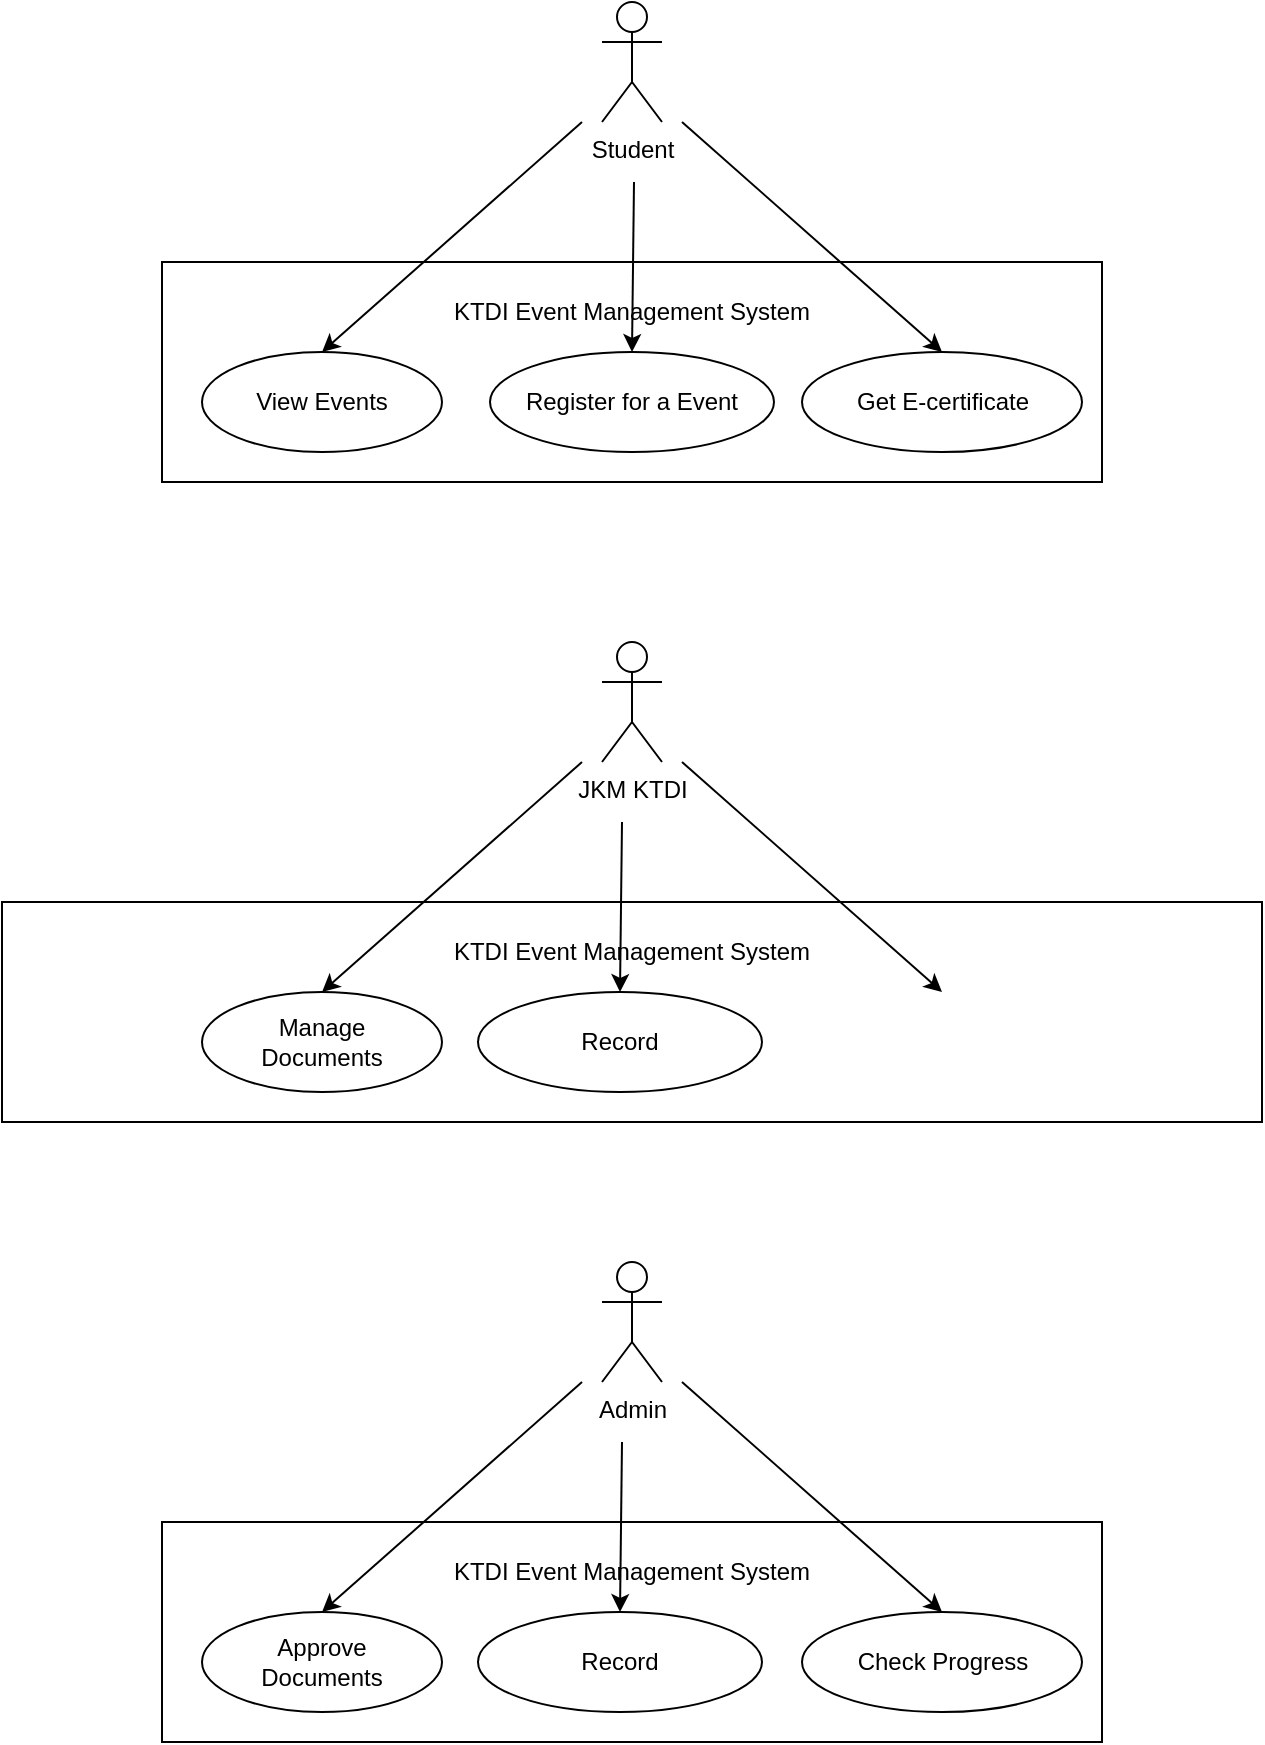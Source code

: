 <mxfile>
    <diagram id="vYs8UwvgQ2NDb4jDfUqr" name="actor">
        <mxGraphModel grid="1" page="1" gridSize="10" guides="1" tooltips="1" connect="1" arrows="1" fold="1" pageScale="1" pageWidth="850" pageHeight="1100" math="0" shadow="0">
            <root>
                <mxCell id="0"/>
                <mxCell id="1" parent="0"/>
                <mxCell id="4mWlzIuWLO6INrVy0wRm-33" value="" style="group" connectable="0" vertex="1" parent="1">
                    <mxGeometry x="510" y="575" width="230" height="65" as="geometry"/>
                </mxCell>
                <mxCell id="4mWlzIuWLO6INrVy0wRm-34" value="" style="ellipse;whiteSpace=wrap;html=1;" vertex="1" parent="4mWlzIuWLO6INrVy0wRm-33">
                    <mxGeometry width="140" height="50" as="geometry"/>
                </mxCell>
                <mxCell id="4mWlzIuWLO6INrVy0wRm-35" value="Distribute Tasks" style="text;strokeColor=none;align=center;fillColor=none;html=1;verticalAlign=middle;whiteSpace=wrap;rounded=0;" vertex="1" parent="4mWlzIuWLO6INrVy0wRm-33">
                    <mxGeometry x="11.667" y="10" width="116.667" height="30" as="geometry"/>
                </mxCell>
                <mxCell id="4mWlzIuWLO6INrVy0wRm-25" value="" style="rounded=0;whiteSpace=wrap;html=1;" vertex="1" parent="4mWlzIuWLO6INrVy0wRm-33">
                    <mxGeometry x="-400" y="-45" width="630" height="110" as="geometry"/>
                </mxCell>
                <mxCell id="4mWlzIuWLO6INrVy0wRm-9" value="Student&lt;br&gt;" style="shape=umlActor;verticalLabelPosition=bottom;verticalAlign=top;html=1;outlineConnect=0;" vertex="1" parent="1">
                    <mxGeometry x="410" y="80" width="30" height="60" as="geometry"/>
                </mxCell>
                <mxCell id="4mWlzIuWLO6INrVy0wRm-10" value="" style="rounded=0;whiteSpace=wrap;html=1;" vertex="1" parent="1">
                    <mxGeometry x="190" y="210" width="470" height="110" as="geometry"/>
                </mxCell>
                <mxCell id="4mWlzIuWLO6INrVy0wRm-11" value="KTDI Event Management System" style="text;strokeColor=none;align=center;fillColor=none;html=1;verticalAlign=middle;whiteSpace=wrap;rounded=0;" vertex="1" parent="1">
                    <mxGeometry x="260" y="220" width="330" height="30" as="geometry"/>
                </mxCell>
                <mxCell id="4mWlzIuWLO6INrVy0wRm-12" value="" style="group" connectable="0" vertex="1" parent="1">
                    <mxGeometry x="210" y="255" width="120" height="50" as="geometry"/>
                </mxCell>
                <mxCell id="4mWlzIuWLO6INrVy0wRm-13" value="" style="ellipse;whiteSpace=wrap;html=1;" vertex="1" parent="4mWlzIuWLO6INrVy0wRm-12">
                    <mxGeometry width="120" height="50" as="geometry"/>
                </mxCell>
                <mxCell id="4mWlzIuWLO6INrVy0wRm-14" value="View Events" style="text;strokeColor=none;align=center;fillColor=none;html=1;verticalAlign=middle;whiteSpace=wrap;rounded=0;" vertex="1" parent="4mWlzIuWLO6INrVy0wRm-12">
                    <mxGeometry x="10" y="10" width="100" height="30" as="geometry"/>
                </mxCell>
                <mxCell id="4mWlzIuWLO6INrVy0wRm-18" value="" style="group" connectable="0" vertex="1" parent="1">
                    <mxGeometry x="510" y="255" width="140" height="50" as="geometry"/>
                </mxCell>
                <mxCell id="4mWlzIuWLO6INrVy0wRm-19" value="" style="ellipse;whiteSpace=wrap;html=1;" vertex="1" parent="4mWlzIuWLO6INrVy0wRm-18">
                    <mxGeometry width="140" height="50" as="geometry"/>
                </mxCell>
                <mxCell id="4mWlzIuWLO6INrVy0wRm-20" value="Get E-certificate" style="text;strokeColor=none;align=center;fillColor=none;html=1;verticalAlign=middle;whiteSpace=wrap;rounded=0;" vertex="1" parent="4mWlzIuWLO6INrVy0wRm-18">
                    <mxGeometry x="11.667" y="10" width="116.667" height="30" as="geometry"/>
                </mxCell>
                <mxCell id="4mWlzIuWLO6INrVy0wRm-21" value="" style="endArrow=classic;html=1;entryX=0.5;entryY=0;entryDx=0;entryDy=0;" edge="1" parent="1" target="4mWlzIuWLO6INrVy0wRm-13">
                    <mxGeometry width="50" height="50" relative="1" as="geometry">
                        <mxPoint x="400" y="140" as="sourcePoint"/>
                        <mxPoint x="380" y="110" as="targetPoint"/>
                    </mxGeometry>
                </mxCell>
                <mxCell id="4mWlzIuWLO6INrVy0wRm-23" value="" style="endArrow=classic;html=1;entryX=0.5;entryY=0;entryDx=0;entryDy=0;" edge="1" parent="1" target="4mWlzIuWLO6INrVy0wRm-19">
                    <mxGeometry width="50" height="50" relative="1" as="geometry">
                        <mxPoint x="450" y="140" as="sourcePoint"/>
                        <mxPoint x="460" y="190" as="targetPoint"/>
                    </mxGeometry>
                </mxCell>
                <mxCell id="4mWlzIuWLO6INrVy0wRm-24" value="JKM KTDI" style="shape=umlActor;verticalLabelPosition=bottom;verticalAlign=top;html=1;outlineConnect=0;" vertex="1" parent="1">
                    <mxGeometry x="410" y="400" width="30" height="60" as="geometry"/>
                </mxCell>
                <mxCell id="4mWlzIuWLO6INrVy0wRm-26" value="KTDI Event Management System" style="text;strokeColor=none;align=center;fillColor=none;html=1;verticalAlign=middle;whiteSpace=wrap;rounded=0;" vertex="1" parent="1">
                    <mxGeometry x="260" y="540" width="330" height="30" as="geometry"/>
                </mxCell>
                <mxCell id="4mWlzIuWLO6INrVy0wRm-27" value="" style="group" connectable="0" vertex="1" parent="1">
                    <mxGeometry x="210" y="575" width="120" height="50" as="geometry"/>
                </mxCell>
                <mxCell id="4mWlzIuWLO6INrVy0wRm-28" value="" style="ellipse;whiteSpace=wrap;html=1;" vertex="1" parent="4mWlzIuWLO6INrVy0wRm-27">
                    <mxGeometry width="120" height="50" as="geometry"/>
                </mxCell>
                <mxCell id="4mWlzIuWLO6INrVy0wRm-29" value="Manage Documents" style="text;strokeColor=none;align=center;fillColor=none;html=1;verticalAlign=middle;whiteSpace=wrap;rounded=0;" vertex="1" parent="4mWlzIuWLO6INrVy0wRm-27">
                    <mxGeometry x="10" y="10" width="100" height="30" as="geometry"/>
                </mxCell>
                <mxCell id="4mWlzIuWLO6INrVy0wRm-30" value="" style="group" connectable="0" vertex="1" parent="1">
                    <mxGeometry x="348" y="575" width="142" height="50" as="geometry"/>
                </mxCell>
                <mxCell id="4mWlzIuWLO6INrVy0wRm-31" value="" style="ellipse;whiteSpace=wrap;html=1;" vertex="1" parent="4mWlzIuWLO6INrVy0wRm-30">
                    <mxGeometry width="142" height="50" as="geometry"/>
                </mxCell>
                <mxCell id="4mWlzIuWLO6INrVy0wRm-32" value="Record" style="text;strokeColor=none;align=center;fillColor=none;html=1;verticalAlign=middle;whiteSpace=wrap;rounded=0;" vertex="1" parent="4mWlzIuWLO6INrVy0wRm-30">
                    <mxGeometry x="11.833" y="10" width="118.333" height="30" as="geometry"/>
                </mxCell>
                <mxCell id="4mWlzIuWLO6INrVy0wRm-36" value="" style="endArrow=classic;html=1;entryX=0.5;entryY=0;entryDx=0;entryDy=0;" edge="1" parent="1" target="4mWlzIuWLO6INrVy0wRm-28">
                    <mxGeometry width="50" height="50" relative="1" as="geometry">
                        <mxPoint x="400" y="460" as="sourcePoint"/>
                        <mxPoint x="380" y="430" as="targetPoint"/>
                    </mxGeometry>
                </mxCell>
                <mxCell id="4mWlzIuWLO6INrVy0wRm-37" value="" style="endArrow=classic;html=1;entryX=0.5;entryY=0;entryDx=0;entryDy=0;" edge="1" parent="1" target="4mWlzIuWLO6INrVy0wRm-31">
                    <mxGeometry width="50" height="50" relative="1" as="geometry">
                        <mxPoint x="420" y="490" as="sourcePoint"/>
                        <mxPoint x="420" y="510" as="targetPoint"/>
                    </mxGeometry>
                </mxCell>
                <mxCell id="4mWlzIuWLO6INrVy0wRm-38" value="" style="endArrow=classic;html=1;entryX=0.5;entryY=0;entryDx=0;entryDy=0;" edge="1" parent="1" target="4mWlzIuWLO6INrVy0wRm-34">
                    <mxGeometry width="50" height="50" relative="1" as="geometry">
                        <mxPoint x="450" y="460" as="sourcePoint"/>
                        <mxPoint x="460" y="510" as="targetPoint"/>
                    </mxGeometry>
                </mxCell>
                <mxCell id="4mWlzIuWLO6INrVy0wRm-39" value="Admin" style="shape=umlActor;verticalLabelPosition=bottom;verticalAlign=top;html=1;outlineConnect=0;" vertex="1" parent="1">
                    <mxGeometry x="410" y="710" width="30" height="60" as="geometry"/>
                </mxCell>
                <mxCell id="4mWlzIuWLO6INrVy0wRm-40" value="" style="rounded=0;whiteSpace=wrap;html=1;" vertex="1" parent="1">
                    <mxGeometry x="190" y="840" width="470" height="110" as="geometry"/>
                </mxCell>
                <mxCell id="4mWlzIuWLO6INrVy0wRm-41" value="KTDI Event Management System" style="text;strokeColor=none;align=center;fillColor=none;html=1;verticalAlign=middle;whiteSpace=wrap;rounded=0;" vertex="1" parent="1">
                    <mxGeometry x="260" y="850" width="330" height="30" as="geometry"/>
                </mxCell>
                <mxCell id="4mWlzIuWLO6INrVy0wRm-42" value="" style="group" connectable="0" vertex="1" parent="1">
                    <mxGeometry x="210" y="885" width="120" height="50" as="geometry"/>
                </mxCell>
                <mxCell id="4mWlzIuWLO6INrVy0wRm-43" value="" style="ellipse;whiteSpace=wrap;html=1;" vertex="1" parent="4mWlzIuWLO6INrVy0wRm-42">
                    <mxGeometry width="120" height="50" as="geometry"/>
                </mxCell>
                <mxCell id="4mWlzIuWLO6INrVy0wRm-44" value="Approve Documents" style="text;strokeColor=none;align=center;fillColor=none;html=1;verticalAlign=middle;whiteSpace=wrap;rounded=0;" vertex="1" parent="4mWlzIuWLO6INrVy0wRm-42">
                    <mxGeometry x="10" y="10" width="100" height="30" as="geometry"/>
                </mxCell>
                <mxCell id="4mWlzIuWLO6INrVy0wRm-45" value="" style="group" connectable="0" vertex="1" parent="1">
                    <mxGeometry x="348" y="885" width="142" height="50" as="geometry"/>
                </mxCell>
                <mxCell id="4mWlzIuWLO6INrVy0wRm-46" value="" style="ellipse;whiteSpace=wrap;html=1;" vertex="1" parent="4mWlzIuWLO6INrVy0wRm-45">
                    <mxGeometry width="142" height="50" as="geometry"/>
                </mxCell>
                <mxCell id="4mWlzIuWLO6INrVy0wRm-47" value="Record" style="text;strokeColor=none;align=center;fillColor=none;html=1;verticalAlign=middle;whiteSpace=wrap;rounded=0;" vertex="1" parent="4mWlzIuWLO6INrVy0wRm-45">
                    <mxGeometry x="11.833" y="10" width="118.333" height="30" as="geometry"/>
                </mxCell>
                <mxCell id="4mWlzIuWLO6INrVy0wRm-48" value="" style="group" connectable="0" vertex="1" parent="1">
                    <mxGeometry x="510" y="885" width="140" height="50" as="geometry"/>
                </mxCell>
                <mxCell id="4mWlzIuWLO6INrVy0wRm-49" value="" style="ellipse;whiteSpace=wrap;html=1;" vertex="1" parent="4mWlzIuWLO6INrVy0wRm-48">
                    <mxGeometry width="140" height="50" as="geometry"/>
                </mxCell>
                <mxCell id="4mWlzIuWLO6INrVy0wRm-50" value="Check Progress" style="text;strokeColor=none;align=center;fillColor=none;html=1;verticalAlign=middle;whiteSpace=wrap;rounded=0;" vertex="1" parent="4mWlzIuWLO6INrVy0wRm-48">
                    <mxGeometry x="11.667" y="10" width="116.667" height="30" as="geometry"/>
                </mxCell>
                <mxCell id="4mWlzIuWLO6INrVy0wRm-51" value="" style="endArrow=classic;html=1;entryX=0.5;entryY=0;entryDx=0;entryDy=0;" edge="1" parent="1" target="4mWlzIuWLO6INrVy0wRm-43">
                    <mxGeometry width="50" height="50" relative="1" as="geometry">
                        <mxPoint x="400" y="770" as="sourcePoint"/>
                        <mxPoint x="380" y="740" as="targetPoint"/>
                    </mxGeometry>
                </mxCell>
                <mxCell id="4mWlzIuWLO6INrVy0wRm-52" value="" style="endArrow=classic;html=1;entryX=0.5;entryY=0;entryDx=0;entryDy=0;" edge="1" parent="1" target="4mWlzIuWLO6INrVy0wRm-46">
                    <mxGeometry width="50" height="50" relative="1" as="geometry">
                        <mxPoint x="420" y="800" as="sourcePoint"/>
                        <mxPoint x="420" y="820" as="targetPoint"/>
                    </mxGeometry>
                </mxCell>
                <mxCell id="4mWlzIuWLO6INrVy0wRm-53" value="" style="endArrow=classic;html=1;entryX=0.5;entryY=0;entryDx=0;entryDy=0;" edge="1" parent="1" target="4mWlzIuWLO6INrVy0wRm-49">
                    <mxGeometry width="50" height="50" relative="1" as="geometry">
                        <mxPoint x="450" y="770" as="sourcePoint"/>
                        <mxPoint x="460" y="820" as="targetPoint"/>
                    </mxGeometry>
                </mxCell>
                <mxCell id="E4qRGEW4nuFTTpNjo29g-3" value="" style="group" connectable="0" vertex="1" parent="1">
                    <mxGeometry x="354" y="255" width="142" height="50" as="geometry"/>
                </mxCell>
                <mxCell id="E4qRGEW4nuFTTpNjo29g-4" value="" style="ellipse;whiteSpace=wrap;html=1;" vertex="1" parent="E4qRGEW4nuFTTpNjo29g-3">
                    <mxGeometry width="142" height="50" as="geometry"/>
                </mxCell>
                <mxCell id="E4qRGEW4nuFTTpNjo29g-5" value="Register for a Event" style="text;strokeColor=none;align=center;fillColor=none;html=1;verticalAlign=middle;whiteSpace=wrap;rounded=0;" vertex="1" parent="E4qRGEW4nuFTTpNjo29g-3">
                    <mxGeometry x="11.833" y="10" width="118.333" height="30" as="geometry"/>
                </mxCell>
                <mxCell id="E4qRGEW4nuFTTpNjo29g-6" value="" style="endArrow=classic;html=1;entryX=0.5;entryY=0;entryDx=0;entryDy=0;" edge="1" parent="1" target="E4qRGEW4nuFTTpNjo29g-4">
                    <mxGeometry width="50" height="50" relative="1" as="geometry">
                        <mxPoint x="426" y="170" as="sourcePoint"/>
                        <mxPoint x="426" y="190" as="targetPoint"/>
                    </mxGeometry>
                </mxCell>
            </root>
        </mxGraphModel>
    </diagram>
    <diagram id="fxJPTXVTithkEzRg_fZR" name="use case">
        <mxGraphModel dx="1105" dy="677" grid="1" gridSize="10" guides="1" tooltips="1" connect="1" arrows="1" fold="1" page="1" pageScale="1" pageWidth="850" pageHeight="1100" math="0" shadow="0">
            <root>
                <mxCell id="0"/>
                <mxCell id="1" parent="0"/>
                <mxCell id="BCjrZRNlnvdyLLDq-32p-7" value="" style="rounded=0;whiteSpace=wrap;html=1;" vertex="1" parent="1">
                    <mxGeometry x="220" y="60" width="550" height="980" as="geometry"/>
                </mxCell>
                <mxCell id="anlZpZ3lQmdi0bTFCXRw-2" style="edgeStyle=none;html=1;exitX=0.5;exitY=0;exitDx=0;exitDy=0;exitPerimeter=0;entryX=0;entryY=0.5;entryDx=0;entryDy=0;fontSize=14;" edge="1" parent="1" source="BCjrZRNlnvdyLLDq-32p-1" target="BCjrZRNlnvdyLLDq-32p-11">
                    <mxGeometry relative="1" as="geometry"/>
                </mxCell>
                <mxCell id="anlZpZ3lQmdi0bTFCXRw-3" style="edgeStyle=none;html=1;exitX=1;exitY=0.333;exitDx=0;exitDy=0;exitPerimeter=0;fontSize=14;" edge="1" parent="1" source="BCjrZRNlnvdyLLDq-32p-1" target="BCjrZRNlnvdyLLDq-32p-12">
                    <mxGeometry relative="1" as="geometry"/>
                </mxCell>
                <mxCell id="anlZpZ3lQmdi0bTFCXRw-4" style="edgeStyle=none;html=1;exitX=0.5;exitY=0.5;exitDx=0;exitDy=0;exitPerimeter=0;entryX=0;entryY=0.5;entryDx=0;entryDy=0;fontSize=14;" edge="1" parent="1" source="BCjrZRNlnvdyLLDq-32p-1" target="BCjrZRNlnvdyLLDq-32p-13">
                    <mxGeometry relative="1" as="geometry"/>
                </mxCell>
                <mxCell id="anlZpZ3lQmdi0bTFCXRw-5" style="edgeStyle=none;html=1;exitX=1;exitY=1;exitDx=0;exitDy=0;exitPerimeter=0;entryX=0;entryY=0.5;entryDx=0;entryDy=0;fontSize=14;" edge="1" parent="1" source="BCjrZRNlnvdyLLDq-32p-1" target="anlZpZ3lQmdi0bTFCXRw-1">
                    <mxGeometry relative="1" as="geometry"/>
                </mxCell>
                <mxCell id="BCjrZRNlnvdyLLDq-32p-1" value="Student" style="shape=umlActor;verticalLabelPosition=bottom;verticalAlign=top;html=1;outlineConnect=0;" vertex="1" parent="1">
                    <mxGeometry x="95" y="220" width="40" height="70" as="geometry"/>
                </mxCell>
                <mxCell id="BCjrZRNlnvdyLLDq-32p-25" style="edgeStyle=none;html=1;exitX=0.5;exitY=0;exitDx=0;exitDy=0;exitPerimeter=0;entryX=0;entryY=0.5;entryDx=0;entryDy=0;fontSize=14;" edge="1" parent="1" source="BCjrZRNlnvdyLLDq-32p-2" target="BCjrZRNlnvdyLLDq-32p-14">
                    <mxGeometry relative="1" as="geometry"/>
                </mxCell>
                <mxCell id="BCjrZRNlnvdyLLDq-32p-26" style="edgeStyle=none;html=1;exitX=1;exitY=0.333;exitDx=0;exitDy=0;exitPerimeter=0;entryX=0;entryY=0.5;entryDx=0;entryDy=0;fontSize=14;" edge="1" parent="1" source="BCjrZRNlnvdyLLDq-32p-2" target="BCjrZRNlnvdyLLDq-32p-15">
                    <mxGeometry relative="1" as="geometry"/>
                </mxCell>
                <mxCell id="BCjrZRNlnvdyLLDq-32p-27" style="edgeStyle=none;html=1;exitX=0.5;exitY=0.5;exitDx=0;exitDy=0;exitPerimeter=0;entryX=0;entryY=0.5;entryDx=0;entryDy=0;fontSize=14;" edge="1" parent="1" source="BCjrZRNlnvdyLLDq-32p-2" target="BCjrZRNlnvdyLLDq-32p-16">
                    <mxGeometry relative="1" as="geometry"/>
                </mxCell>
                <mxCell id="BCjrZRNlnvdyLLDq-32p-28" style="edgeStyle=none;html=1;exitX=1;exitY=1;exitDx=0;exitDy=0;exitPerimeter=0;entryX=0;entryY=0.5;entryDx=0;entryDy=0;fontSize=14;" edge="1" parent="1" source="BCjrZRNlnvdyLLDq-32p-2" target="BCjrZRNlnvdyLLDq-32p-21">
                    <mxGeometry relative="1" as="geometry"/>
                </mxCell>
                <mxCell id="cyQij4pagCAyyz8DKh49-2" style="edgeStyle=none;html=1;exitX=1;exitY=1;exitDx=0;exitDy=0;exitPerimeter=0;entryX=0;entryY=0.5;entryDx=0;entryDy=0;fontSize=14;" edge="1" parent="1" source="BCjrZRNlnvdyLLDq-32p-2" target="cyQij4pagCAyyz8DKh49-1">
                    <mxGeometry relative="1" as="geometry"/>
                </mxCell>
                <mxCell id="BCjrZRNlnvdyLLDq-32p-2" value="JKM KTDI" style="shape=umlActor;verticalLabelPosition=bottom;verticalAlign=top;html=1;outlineConnect=0;" vertex="1" parent="1">
                    <mxGeometry x="102.5" y="540" width="35" height="70" as="geometry"/>
                </mxCell>
                <mxCell id="BCjrZRNlnvdyLLDq-32p-31" style="edgeStyle=none;html=1;exitX=1;exitY=1;exitDx=0;exitDy=0;exitPerimeter=0;entryX=0;entryY=0.5;entryDx=0;entryDy=0;fontSize=14;" edge="1" parent="1" source="BCjrZRNlnvdyLLDq-32p-3" target="BCjrZRNlnvdyLLDq-32p-20">
                    <mxGeometry relative="1" as="geometry"/>
                </mxCell>
                <mxCell id="BCjrZRNlnvdyLLDq-32p-32" style="edgeStyle=none;html=1;exitX=0.5;exitY=0.5;exitDx=0;exitDy=0;exitPerimeter=0;entryX=0;entryY=0.5;entryDx=0;entryDy=0;fontSize=14;" edge="1" parent="1" source="BCjrZRNlnvdyLLDq-32p-3" target="BCjrZRNlnvdyLLDq-32p-17">
                    <mxGeometry relative="1" as="geometry"/>
                </mxCell>
                <mxCell id="BCjrZRNlnvdyLLDq-32p-33" style="edgeStyle=none;html=1;exitX=1;exitY=0.333;exitDx=0;exitDy=0;exitPerimeter=0;entryX=0;entryY=0.5;entryDx=0;entryDy=0;fontSize=14;" edge="1" parent="1" source="BCjrZRNlnvdyLLDq-32p-3" target="BCjrZRNlnvdyLLDq-32p-18">
                    <mxGeometry relative="1" as="geometry"/>
                </mxCell>
                <mxCell id="BCjrZRNlnvdyLLDq-32p-3" value="KTDI Admin" style="shape=umlActor;verticalLabelPosition=bottom;verticalAlign=top;html=1;outlineConnect=0;" vertex="1" parent="1">
                    <mxGeometry x="92.5" y="810" width="40" height="70" as="geometry"/>
                </mxCell>
                <mxCell id="BCjrZRNlnvdyLLDq-32p-9" value="&lt;font style=&quot;font-size: 24px;&quot;&gt;KTDI Event Management System&lt;/font&gt;" style="text;strokeColor=none;align=center;fillColor=none;html=1;verticalAlign=middle;whiteSpace=wrap;rounded=0;" vertex="1" parent="1">
                    <mxGeometry x="310" y="100" width="390" height="30" as="geometry"/>
                </mxCell>
                <mxCell id="BCjrZRNlnvdyLLDq-32p-11" value="&lt;font style=&quot;font-size: 14px;&quot;&gt;View ongoing and upcoming events&lt;/font&gt;" style="ellipse;whiteSpace=wrap;html=1;fontSize=24;" vertex="1" parent="1">
                    <mxGeometry x="375" y="180" width="275" height="40" as="geometry"/>
                </mxCell>
                <mxCell id="BCjrZRNlnvdyLLDq-32p-12" value="&lt;font style=&quot;font-size: 14px;&quot;&gt;Register to join upcoming events&lt;/font&gt;" style="ellipse;whiteSpace=wrap;html=1;fontSize=24;" vertex="1" parent="1">
                    <mxGeometry x="375" y="235" width="275" height="40" as="geometry"/>
                </mxCell>
                <mxCell id="BCjrZRNlnvdyLLDq-32p-13" value="&lt;font style=&quot;font-size: 14px;&quot;&gt;Provide feedback after attending an event&lt;/font&gt;" style="ellipse;whiteSpace=wrap;html=1;fontSize=24;" vertex="1" parent="1">
                    <mxGeometry x="375" y="290" width="275" height="50" as="geometry"/>
                </mxCell>
                <mxCell id="BCjrZRNlnvdyLLDq-32p-14" value="&lt;font style=&quot;font-size: 14px;&quot;&gt;Upload and organise ongoing and upcoming events&lt;/font&gt;" style="ellipse;whiteSpace=wrap;html=1;fontSize=24;" vertex="1" parent="1">
                    <mxGeometry x="375" y="440" width="275" height="50" as="geometry"/>
                </mxCell>
                <mxCell id="BCjrZRNlnvdyLLDq-32p-15" value="&lt;font style=&quot;font-size: 14px;&quot;&gt;View registered participants&lt;/font&gt;" style="ellipse;whiteSpace=wrap;html=1;fontSize=24;" vertex="1" parent="1">
                    <mxGeometry x="375" y="510" width="275" height="50" as="geometry"/>
                </mxCell>
                <mxCell id="BCjrZRNlnvdyLLDq-32p-16" value="&lt;font style=&quot;font-size: 14px;&quot;&gt;View feedbacks from participants&lt;/font&gt;" style="ellipse;whiteSpace=wrap;html=1;fontSize=24;" vertex="1" parent="1">
                    <mxGeometry x="375" y="570" width="275" height="50" as="geometry"/>
                </mxCell>
                <mxCell id="BCjrZRNlnvdyLLDq-32p-17" value="&lt;font style=&quot;font-size: 14px;&quot;&gt;Monitor events handled by JKM KTDI&lt;/font&gt;" style="ellipse;whiteSpace=wrap;html=1;fontSize=24;" vertex="1" parent="1">
                    <mxGeometry x="375" y="870" width="310" height="50" as="geometry"/>
                </mxCell>
                <mxCell id="BCjrZRNlnvdyLLDq-32p-18" value="&lt;font style=&quot;font-size: 14px;&quot;&gt;Monitor progress of handling the activity by JKM&lt;/font&gt;" style="ellipse;whiteSpace=wrap;html=1;fontSize=24;" vertex="1" parent="1">
                    <mxGeometry x="370" y="800" width="320" height="50" as="geometry"/>
                </mxCell>
                <mxCell id="BCjrZRNlnvdyLLDq-32p-20" value="&lt;font style=&quot;font-size: 14px;&quot;&gt;Approve documents required by JKM KTDI&lt;/font&gt;" style="ellipse;whiteSpace=wrap;html=1;fontSize=24;" vertex="1" parent="1">
                    <mxGeometry x="380" y="940" width="310" height="50" as="geometry"/>
                </mxCell>
                <mxCell id="BCjrZRNlnvdyLLDq-32p-21" value="&lt;font style=&quot;font-size: 14px;&quot;&gt;Update event progress to KTDI Admins&lt;/font&gt;" style="ellipse;whiteSpace=wrap;html=1;fontSize=24;" vertex="1" parent="1">
                    <mxGeometry x="380" y="630" width="265" height="50" as="geometry"/>
                </mxCell>
                <mxCell id="cyQij4pagCAyyz8DKh49-1" value="&lt;font style=&quot;font-size: 14px;&quot;&gt;Distribute tasks according to units&lt;/font&gt;" style="ellipse;whiteSpace=wrap;html=1;fontSize=24;" vertex="1" parent="1">
                    <mxGeometry x="380" y="690" width="265" height="50" as="geometry"/>
                </mxCell>
                <mxCell id="anlZpZ3lQmdi0bTFCXRw-1" value="&lt;span style=&quot;font-size: 14px;&quot;&gt;Receive autogenerated certificate&lt;/span&gt;" style="ellipse;whiteSpace=wrap;html=1;fontSize=24;" vertex="1" parent="1">
                    <mxGeometry x="375" y="350" width="275" height="50" as="geometry"/>
                </mxCell>
            </root>
        </mxGraphModel>
    </diagram>
    <diagram id="I_W-1Ado2UAVlXa0YNgY" name="sequence">
        <mxGraphModel dx="2210" dy="1353" grid="1" gridSize="10" guides="1" tooltips="1" connect="1" arrows="1" fold="1" page="1" pageScale="1" pageWidth="850" pageHeight="1100" math="0" shadow="0">
            <root>
                <mxCell id="0"/>
                <mxCell id="1" parent="0"/>
            </root>
        </mxGraphModel>
    </diagram>
    <diagram id="96eBg8_Hl_f8V-2cMZ9O" name="activity">
        <mxGraphModel dx="663" dy="406" grid="1" gridSize="10" guides="1" tooltips="1" connect="1" arrows="1" fold="1" page="1" pageScale="1" pageWidth="850" pageHeight="1100" math="0" shadow="0">
            <root>
                <mxCell id="0"/>
                <mxCell id="1" parent="0"/>
            </root>
        </mxGraphModel>
    </diagram>
</mxfile>